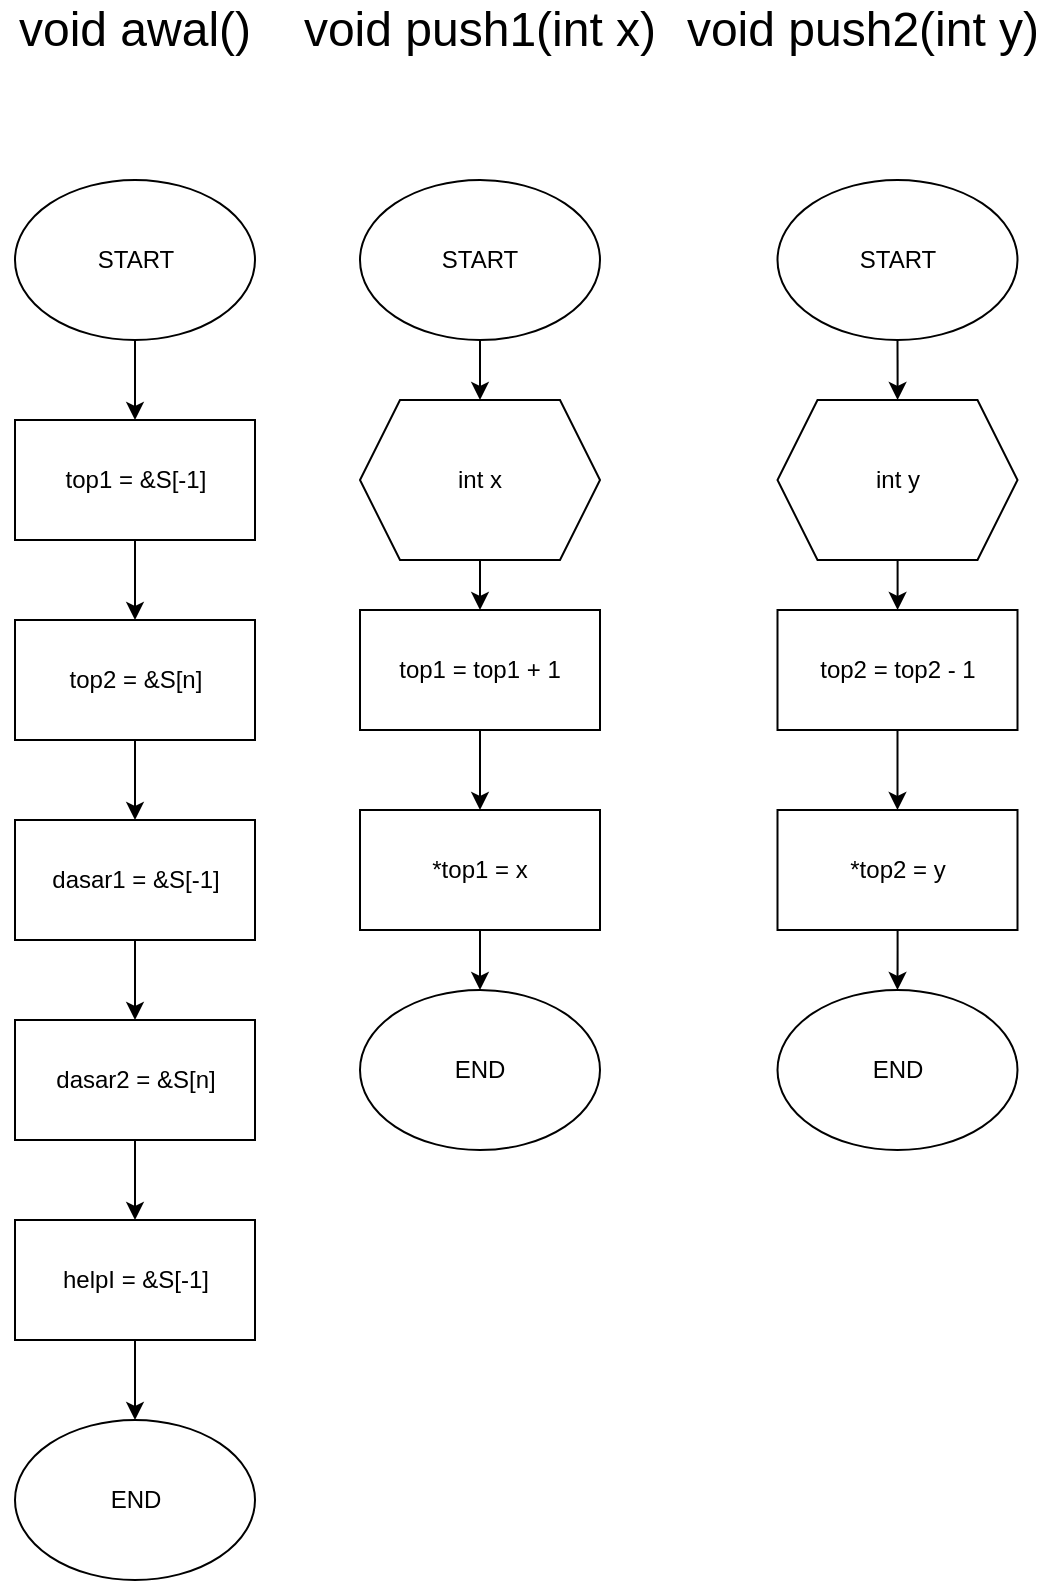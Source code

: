 <mxfile version="20.3.0" type="device"><diagram id="ZQs7RFgjR6Vsc7dyafl4" name="Halaman-1"><mxGraphModel dx="853" dy="1645" grid="1" gridSize="10" guides="1" tooltips="1" connect="1" arrows="1" fold="1" page="1" pageScale="1" pageWidth="850" pageHeight="1100" math="0" shadow="0"><root><mxCell id="0"/><mxCell id="1" parent="0"/><mxCell id="i3Jehujzediq8isDh9HP-3" value="" style="edgeStyle=orthogonalEdgeStyle;rounded=0;orthogonalLoop=1;jettySize=auto;html=1;" edge="1" parent="1" source="i3Jehujzediq8isDh9HP-1" target="i3Jehujzediq8isDh9HP-2"><mxGeometry relative="1" as="geometry"/></mxCell><mxCell id="i3Jehujzediq8isDh9HP-1" value="START" style="ellipse;whiteSpace=wrap;html=1;" vertex="1" parent="1"><mxGeometry x="77.5" y="420" width="120" height="80" as="geometry"/></mxCell><mxCell id="i3Jehujzediq8isDh9HP-5" value="" style="edgeStyle=orthogonalEdgeStyle;rounded=0;orthogonalLoop=1;jettySize=auto;html=1;" edge="1" parent="1" source="i3Jehujzediq8isDh9HP-2" target="i3Jehujzediq8isDh9HP-4"><mxGeometry relative="1" as="geometry"/></mxCell><mxCell id="i3Jehujzediq8isDh9HP-2" value="top1 = &amp;amp;S[-1]" style="whiteSpace=wrap;html=1;" vertex="1" parent="1"><mxGeometry x="77.5" y="540" width="120" height="60" as="geometry"/></mxCell><mxCell id="i3Jehujzediq8isDh9HP-7" value="" style="edgeStyle=orthogonalEdgeStyle;rounded=0;orthogonalLoop=1;jettySize=auto;html=1;" edge="1" parent="1" source="i3Jehujzediq8isDh9HP-4" target="i3Jehujzediq8isDh9HP-6"><mxGeometry relative="1" as="geometry"/></mxCell><mxCell id="i3Jehujzediq8isDh9HP-4" value="top2 = &amp;amp;S[n]" style="whiteSpace=wrap;html=1;" vertex="1" parent="1"><mxGeometry x="77.5" y="640" width="120" height="60" as="geometry"/></mxCell><mxCell id="i3Jehujzediq8isDh9HP-9" value="" style="edgeStyle=orthogonalEdgeStyle;rounded=0;orthogonalLoop=1;jettySize=auto;html=1;" edge="1" parent="1" source="i3Jehujzediq8isDh9HP-6" target="i3Jehujzediq8isDh9HP-8"><mxGeometry relative="1" as="geometry"/></mxCell><mxCell id="i3Jehujzediq8isDh9HP-6" value="dasar1 = &amp;amp;S[-1]" style="whiteSpace=wrap;html=1;" vertex="1" parent="1"><mxGeometry x="77.5" y="740" width="120" height="60" as="geometry"/></mxCell><mxCell id="i3Jehujzediq8isDh9HP-11" value="" style="edgeStyle=orthogonalEdgeStyle;rounded=0;orthogonalLoop=1;jettySize=auto;html=1;" edge="1" parent="1" source="i3Jehujzediq8isDh9HP-8" target="i3Jehujzediq8isDh9HP-10"><mxGeometry relative="1" as="geometry"/></mxCell><mxCell id="i3Jehujzediq8isDh9HP-8" value="dasar2 = &amp;amp;S[n]" style="whiteSpace=wrap;html=1;" vertex="1" parent="1"><mxGeometry x="77.5" y="840" width="120" height="60" as="geometry"/></mxCell><mxCell id="i3Jehujzediq8isDh9HP-13" value="" style="edgeStyle=orthogonalEdgeStyle;rounded=0;orthogonalLoop=1;jettySize=auto;html=1;" edge="1" parent="1" source="i3Jehujzediq8isDh9HP-10" target="i3Jehujzediq8isDh9HP-12"><mxGeometry relative="1" as="geometry"/></mxCell><mxCell id="i3Jehujzediq8isDh9HP-10" value="helpI = &amp;amp;S[-1]" style="whiteSpace=wrap;html=1;" vertex="1" parent="1"><mxGeometry x="77.5" y="940" width="120" height="60" as="geometry"/></mxCell><mxCell id="i3Jehujzediq8isDh9HP-12" value="END" style="ellipse;whiteSpace=wrap;html=1;" vertex="1" parent="1"><mxGeometry x="77.5" y="1040" width="120" height="80" as="geometry"/></mxCell><mxCell id="i3Jehujzediq8isDh9HP-33" value="" style="edgeStyle=orthogonalEdgeStyle;rounded=0;orthogonalLoop=1;jettySize=auto;html=1;fontSize=24;" edge="1" parent="1" source="i3Jehujzediq8isDh9HP-15" target="i3Jehujzediq8isDh9HP-32"><mxGeometry relative="1" as="geometry"/></mxCell><mxCell id="i3Jehujzediq8isDh9HP-15" value="START" style="ellipse;whiteSpace=wrap;html=1;" vertex="1" parent="1"><mxGeometry x="250" y="420" width="120" height="80" as="geometry"/></mxCell><mxCell id="i3Jehujzediq8isDh9HP-19" value="" style="edgeStyle=orthogonalEdgeStyle;rounded=0;orthogonalLoop=1;jettySize=auto;html=1;" edge="1" parent="1" source="i3Jehujzediq8isDh9HP-16" target="i3Jehujzediq8isDh9HP-18"><mxGeometry relative="1" as="geometry"/></mxCell><mxCell id="i3Jehujzediq8isDh9HP-16" value="top1 = top1 + 1" style="whiteSpace=wrap;html=1;" vertex="1" parent="1"><mxGeometry x="250" y="635" width="120" height="60" as="geometry"/></mxCell><mxCell id="i3Jehujzediq8isDh9HP-30" value="" style="edgeStyle=orthogonalEdgeStyle;rounded=0;orthogonalLoop=1;jettySize=auto;html=1;fontSize=24;" edge="1" parent="1" source="i3Jehujzediq8isDh9HP-18" target="i3Jehujzediq8isDh9HP-20"><mxGeometry relative="1" as="geometry"/></mxCell><mxCell id="i3Jehujzediq8isDh9HP-18" value="*top1 = x" style="whiteSpace=wrap;html=1;" vertex="1" parent="1"><mxGeometry x="250" y="735" width="120" height="60" as="geometry"/></mxCell><mxCell id="i3Jehujzediq8isDh9HP-20" value="END" style="ellipse;whiteSpace=wrap;html=1;" vertex="1" parent="1"><mxGeometry x="250" y="825" width="120" height="80" as="geometry"/></mxCell><mxCell id="i3Jehujzediq8isDh9HP-21" value="void awal()" style="text;html=1;strokeColor=none;fillColor=none;align=center;verticalAlign=middle;whiteSpace=wrap;rounded=0;fontSize=24;" vertex="1" parent="1"><mxGeometry x="70" y="330" width="135" height="30" as="geometry"/></mxCell><mxCell id="i3Jehujzediq8isDh9HP-22" value="void push1(int x)" style="text;html=1;strokeColor=none;fillColor=none;align=center;verticalAlign=middle;whiteSpace=wrap;rounded=0;fontSize=24;" vertex="1" parent="1"><mxGeometry x="218.13" y="330" width="183.75" height="30" as="geometry"/></mxCell><mxCell id="i3Jehujzediq8isDh9HP-35" value="" style="edgeStyle=orthogonalEdgeStyle;rounded=0;orthogonalLoop=1;jettySize=auto;html=1;fontSize=24;" edge="1" parent="1" source="i3Jehujzediq8isDh9HP-24" target="i3Jehujzediq8isDh9HP-34"><mxGeometry relative="1" as="geometry"/></mxCell><mxCell id="i3Jehujzediq8isDh9HP-24" value="START" style="ellipse;whiteSpace=wrap;html=1;" vertex="1" parent="1"><mxGeometry x="458.75" y="420" width="120" height="80" as="geometry"/></mxCell><mxCell id="i3Jehujzediq8isDh9HP-25" value="" style="edgeStyle=orthogonalEdgeStyle;rounded=0;orthogonalLoop=1;jettySize=auto;html=1;" edge="1" parent="1" source="i3Jehujzediq8isDh9HP-26" target="i3Jehujzediq8isDh9HP-27"><mxGeometry relative="1" as="geometry"/></mxCell><mxCell id="i3Jehujzediq8isDh9HP-26" value="top2 = top2 - 1" style="whiteSpace=wrap;html=1;" vertex="1" parent="1"><mxGeometry x="458.75" y="635" width="120" height="60" as="geometry"/></mxCell><mxCell id="i3Jehujzediq8isDh9HP-31" value="" style="edgeStyle=orthogonalEdgeStyle;rounded=0;orthogonalLoop=1;jettySize=auto;html=1;fontSize=24;" edge="1" parent="1" source="i3Jehujzediq8isDh9HP-27" target="i3Jehujzediq8isDh9HP-28"><mxGeometry relative="1" as="geometry"/></mxCell><mxCell id="i3Jehujzediq8isDh9HP-27" value="*top2 = y" style="whiteSpace=wrap;html=1;" vertex="1" parent="1"><mxGeometry x="458.75" y="735" width="120" height="60" as="geometry"/></mxCell><mxCell id="i3Jehujzediq8isDh9HP-28" value="END" style="ellipse;whiteSpace=wrap;html=1;" vertex="1" parent="1"><mxGeometry x="458.75" y="825" width="120" height="80" as="geometry"/></mxCell><mxCell id="i3Jehujzediq8isDh9HP-29" value="void push2(int y)" style="text;html=1;strokeColor=none;fillColor=none;align=center;verticalAlign=middle;whiteSpace=wrap;rounded=0;fontSize=24;" vertex="1" parent="1"><mxGeometry x="410" y="330" width="182.5" height="30" as="geometry"/></mxCell><mxCell id="i3Jehujzediq8isDh9HP-36" value="" style="edgeStyle=orthogonalEdgeStyle;rounded=0;orthogonalLoop=1;jettySize=auto;html=1;fontSize=24;" edge="1" parent="1" source="i3Jehujzediq8isDh9HP-32" target="i3Jehujzediq8isDh9HP-16"><mxGeometry relative="1" as="geometry"/></mxCell><mxCell id="i3Jehujzediq8isDh9HP-32" value="int x&lt;span style=&quot;color: rgba(0, 0, 0, 0); font-family: monospace; font-size: 0px; text-align: start;&quot;&gt;%3CmxGraphModel%3E%3Croot%3E%3CmxCell%20id%3D%220%22%2F%3E%3CmxCell%20id%3D%221%22%20parent%3D%220%22%2F%3E%3CmxCell%20id%3D%222%22%20value%3D%22%22%20style%3D%22edgeStyle%3DorthogonalEdgeStyle%3Brounded%3D0%3BorthogonalLoop%3D1%3BjettySize%3Dauto%3Bhtml%3D1%3B%22%20edge%3D%221%22%20source%3D%223%22%20target%3D%225%22%20parent%3D%221%22%3E%3CmxGeometry%20relative%3D%221%22%20as%3D%22geometry%22%2F%3E%3C%2FmxCell%3E%3CmxCell%20id%3D%223%22%20value%3D%22START%22%20style%3D%22ellipse%3BwhiteSpace%3Dwrap%3Bhtml%3D1%3B%22%20vertex%3D%221%22%20parent%3D%221%22%3E%3CmxGeometry%20x%3D%22250%22%20y%3D%22420%22%20width%3D%22120%22%20height%3D%2280%22%20as%3D%22geometry%22%2F%3E%3C%2FmxCell%3E%3CmxCell%20id%3D%224%22%20value%3D%22%22%20style%3D%22edgeStyle%3DorthogonalEdgeStyle%3Brounded%3D0%3BorthogonalLoop%3D1%3BjettySize%3Dauto%3Bhtml%3D1%3B%22%20edge%3D%221%22%20source%3D%225%22%20target%3D%226%22%20parent%3D%221%22%3E%3CmxGeometry%20relative%3D%221%22%20as%3D%22geometry%22%2F%3E%3C%2FmxCell%3E%3CmxCell%20id%3D%225%22%20value%3D%22top1%20%3D%20top1%20%2B%201%22%20style%3D%22whiteSpace%3Dwrap%3Bhtml%3D1%3B%22%20vertex%3D%221%22%20parent%3D%221%22%3E%3CmxGeometry%20x%3D%22250%22%20y%3D%22540%22%20width%3D%22120%22%20height%3D%2260%22%20as%3D%22geometry%22%2F%3E%3C%2FmxCell%3E%3CmxCell%20id%3D%226%22%20value%3D%22*top1%20%3D%20x%22%20style%3D%22whiteSpace%3Dwrap%3Bhtml%3D1%3B%22%20vertex%3D%221%22%20parent%3D%221%22%3E%3CmxGeometry%20x%3D%22250%22%20y%3D%22640%22%20width%3D%22120%22%20height%3D%2260%22%20as%3D%22geometry%22%2F%3E%3C%2FmxCell%3E%3CmxCell%20id%3D%227%22%20value%3D%22END%22%20style%3D%22ellipse%3BwhiteSpace%3Dwrap%3Bhtml%3D1%3B%22%20vertex%3D%221%22%20parent%3D%221%22%3E%3CmxGeometry%20x%3D%22250%22%20y%3D%22730%22%20width%3D%22120%22%20height%3D%2280%22%20as%3D%22geometry%22%2F%3E%3C%2FmxCell%3E%3CmxCell%20id%3D%228%22%20value%3D%22void%20push1()%22%20style%3D%22text%3Bhtml%3D1%3BstrokeColor%3Dnone%3BfillColor%3Dnone%3Balign%3Dcenter%3BverticalAlign%3Dmiddle%3BwhiteSpace%3Dwrap%3Brounded%3D0%3BfontSize%3D24%3B%22%20vertex%3D%221%22%20parent%3D%221%22%3E%3CmxGeometry%20x%3D%22236.25%22%20y%3D%22330%22%20width%3D%22147.5%22%20height%3D%2230%22%20as%3D%22geometry%22%2F%3E%3C%2FmxCell%3E%3C%2Froot%3E%3C%2FmxGraphModel%3E&lt;/span&gt;" style="shape=hexagon;perimeter=hexagonPerimeter2;whiteSpace=wrap;html=1;fixedSize=1;" vertex="1" parent="1"><mxGeometry x="250" y="530" width="120" height="80" as="geometry"/></mxCell><mxCell id="i3Jehujzediq8isDh9HP-37" value="" style="edgeStyle=orthogonalEdgeStyle;rounded=0;orthogonalLoop=1;jettySize=auto;html=1;fontSize=24;" edge="1" parent="1" source="i3Jehujzediq8isDh9HP-34" target="i3Jehujzediq8isDh9HP-26"><mxGeometry relative="1" as="geometry"/></mxCell><mxCell id="i3Jehujzediq8isDh9HP-34" value="int y&lt;span style=&quot;color: rgba(0, 0, 0, 0); font-family: monospace; font-size: 0px; text-align: start;&quot;&gt;%3CmxGraphModel%3E%3Croot%3E%3CmxCell%20id%3D%220%22%2F%3E%3CmxCell%20id%3D%221%22%20parent%3D%220%22%2F%3E%3CmxCell%20id%3D%222%22%20value%3D%22%22%20style%3D%22edgeStyle%3DorthogonalEdgeStyle%3Brounded%3D0%3BorthogonalLoop%3D1%3BjettySize%3Dauto%3Bhtml%3D1%3B%22%20edge%3D%221%22%20source%3D%223%22%20target%3D%225%22%20parent%3D%221%22%3E%3CmxGeometry%20relative%3D%221%22%20as%3D%22geometry%22%2F%3E%3C%2FmxCell%3E%3CmxCell%20id%3D%223%22%20value%3D%22START%22%20style%3D%22ellipse%3BwhiteSpace%3Dwrap%3Bhtml%3D1%3B%22%20vertex%3D%221%22%20parent%3D%221%22%3E%3CmxGeometry%20x%3D%22250%22%20y%3D%22420%22%20width%3D%22120%22%20height%3D%2280%22%20as%3D%22geometry%22%2F%3E%3C%2FmxCell%3E%3CmxCell%20id%3D%224%22%20value%3D%22%22%20style%3D%22edgeStyle%3DorthogonalEdgeStyle%3Brounded%3D0%3BorthogonalLoop%3D1%3BjettySize%3Dauto%3Bhtml%3D1%3B%22%20edge%3D%221%22%20source%3D%225%22%20target%3D%226%22%20parent%3D%221%22%3E%3CmxGeometry%20relative%3D%221%22%20as%3D%22geometry%22%2F%3E%3C%2FmxCell%3E%3CmxCell%20id%3D%225%22%20value%3D%22top1%20%3D%20top1%20%2B%201%22%20style%3D%22whiteSpace%3Dwrap%3Bhtml%3D1%3B%22%20vertex%3D%221%22%20parent%3D%221%22%3E%3CmxGeometry%20x%3D%22250%22%20y%3D%22540%22%20width%3D%22120%22%20height%3D%2260%22%20as%3D%22geometry%22%2F%3E%3C%2FmxCell%3E%3CmxCell%20id%3D%226%22%20value%3D%22*top1%20%3D%20x%22%20style%3D%22whiteSpace%3Dwrap%3Bhtml%3D1%3B%22%20vertex%3D%221%22%20parent%3D%221%22%3E%3CmxGeometry%20x%3D%22250%22%20y%3D%22640%22%20width%3D%22120%22%20height%3D%2260%22%20as%3D%22geometry%22%2F%3E%3C%2FmxCell%3E%3CmxCell%20id%3D%227%22%20value%3D%22END%22%20style%3D%22ellipse%3BwhiteSpace%3Dwrap%3Bhtml%3D1%3B%22%20vertex%3D%221%22%20parent%3D%221%22%3E%3CmxGeometry%20x%3D%22250%22%20y%3D%22730%22%20width%3D%22120%22%20height%3D%2280%22%20as%3D%22geometry%22%2F%3E%3C%2FmxCell%3E%3CmxCell%20id%3D%228%22%20value%3D%22void%20push1()%22%20style%3D%22text%3Bhtml%3D1%3BstrokeColor%3Dnone%3BfillColor%3Dnone%3Balign%3Dcenter%3BverticalAlign%3Dmiddle%3BwhiteSpace%3Dwrap%3Brounded%3D0%3BfontSize%3D24%3B%22%20vertex%3D%221%22%20parent%3D%221%22%3E%3CmxGeometry%20x%3D%22236.25%22%20y%3D%22330%22%20width%3D%22147.5%22%20height%3D%2230%22%20as%3D%22geometry%22%2F%3E%3C%2FmxCell%3E%3C%2Froot%3E%3C%2FmxGraphModel%3y&lt;/span&gt;" style="shape=hexagon;perimeter=hexagonPerimeter2;whiteSpace=wrap;html=1;fixedSize=1;" vertex="1" parent="1"><mxGeometry x="458.75" y="530" width="120" height="80" as="geometry"/></mxCell></root></mxGraphModel></diagram></mxfile>